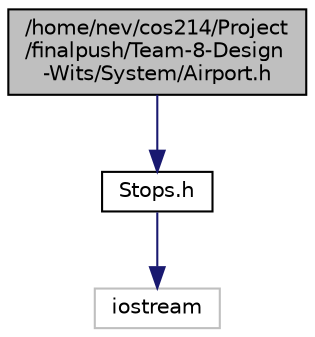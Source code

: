 digraph "/home/nev/cos214/Project/finalpush/Team-8-Design-Wits/System/Airport.h"
{
 // LATEX_PDF_SIZE
  edge [fontname="Helvetica",fontsize="10",labelfontname="Helvetica",labelfontsize="10"];
  node [fontname="Helvetica",fontsize="10",shape=record];
  Node1 [label="/home/nev/cos214/Project\l/finalpush/Team-8-Design\l-Wits/System/Airport.h",height=0.2,width=0.4,color="black", fillcolor="grey75", style="filled", fontcolor="black",tooltip="This is the Airport class header file."];
  Node1 -> Node2 [color="midnightblue",fontsize="10",style="solid",fontname="Helvetica"];
  Node2 [label="Stops.h",height=0.2,width=0.4,color="black", fillcolor="white", style="filled",URL="$Stops_8h.html",tooltip="This file implements the Stops class."];
  Node2 -> Node3 [color="midnightblue",fontsize="10",style="solid",fontname="Helvetica"];
  Node3 [label="iostream",height=0.2,width=0.4,color="grey75", fillcolor="white", style="filled",tooltip=" "];
}
